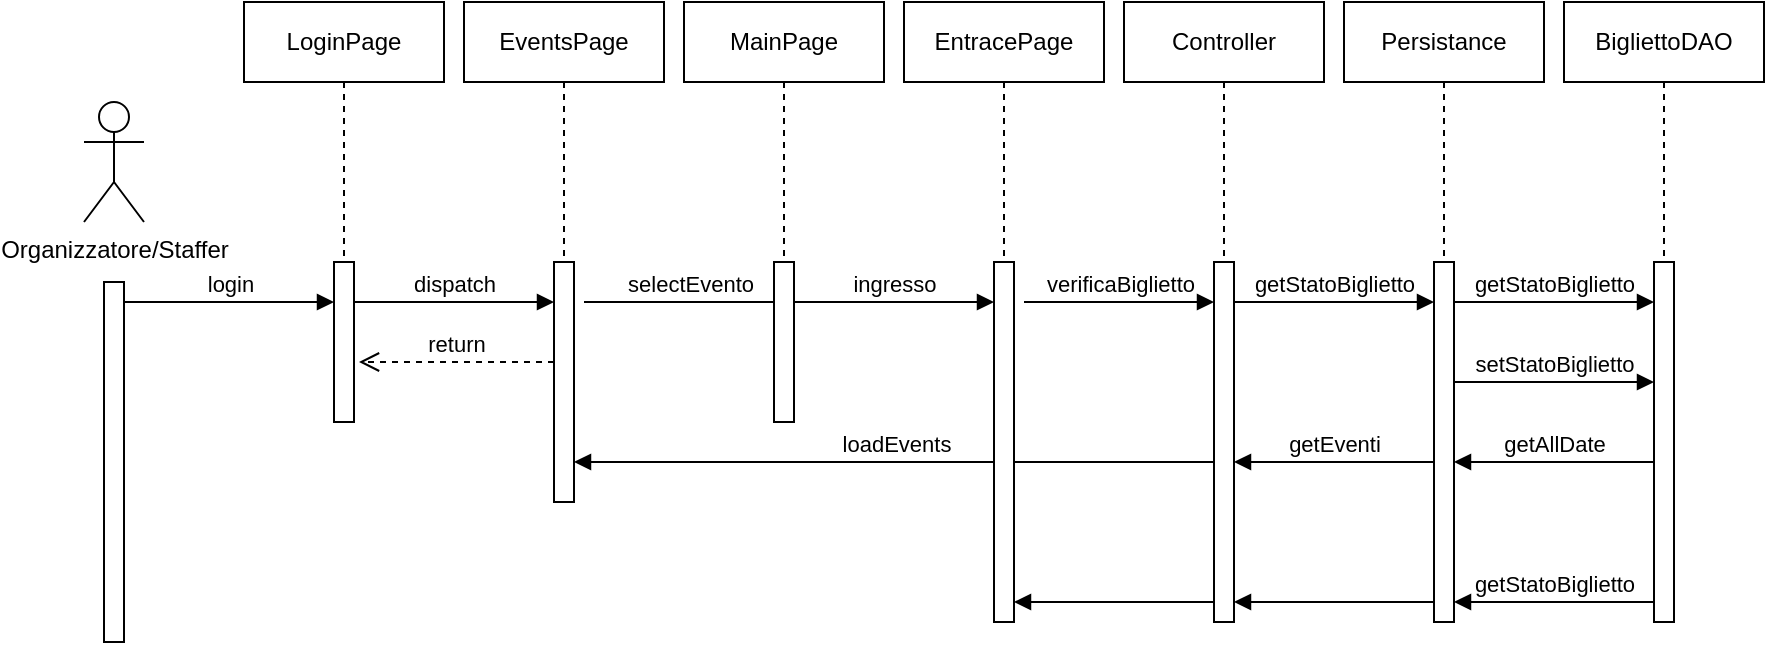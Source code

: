 <mxfile version="26.0.16">
  <diagram name="Page-1" id="k5IomObVRiSm-QvrrjtV">
    <mxGraphModel dx="1969" dy="984" grid="1" gridSize="10" guides="1" tooltips="1" connect="1" arrows="1" fold="1" page="1" pageScale="1" pageWidth="1169" pageHeight="827" math="0" shadow="0">
      <root>
        <mxCell id="0" />
        <mxCell id="1" parent="0" />
        <mxCell id="yOAL5EZe46vmhs-vISSW-1" value="Organizzatore/Staffer" style="shape=umlActor;verticalLabelPosition=bottom;verticalAlign=top;html=1;" parent="1" vertex="1">
          <mxGeometry x="160" y="90" width="30" height="60" as="geometry" />
        </mxCell>
        <mxCell id="yOAL5EZe46vmhs-vISSW-2" value="" style="html=1;points=[[0,0,0,0,5],[0,1,0,0,-5],[1,0,0,0,5],[1,1,0,0,-5]];perimeter=orthogonalPerimeter;outlineConnect=0;targetShapes=umlLifeline;portConstraint=eastwest;newEdgeStyle={&quot;curved&quot;:0,&quot;rounded&quot;:0};" parent="1" vertex="1">
          <mxGeometry x="170" y="180" width="10" height="180" as="geometry" />
        </mxCell>
        <mxCell id="yOAL5EZe46vmhs-vISSW-3" value="login" style="html=1;verticalAlign=bottom;endArrow=block;edgeStyle=elbowEdgeStyle;elbow=vertical;curved=0;rounded=0;" parent="1" edge="1">
          <mxGeometry x="-0.003" relative="1" as="geometry">
            <mxPoint x="180" y="190" as="sourcePoint" />
            <Array as="points">
              <mxPoint x="265" y="190" />
            </Array>
            <mxPoint x="285" y="190" as="targetPoint" />
            <mxPoint as="offset" />
          </mxGeometry>
        </mxCell>
        <mxCell id="yOAL5EZe46vmhs-vISSW-4" value="" style="group" parent="1" vertex="1" connectable="0">
          <mxGeometry x="240" y="40" width="100" height="210" as="geometry" />
        </mxCell>
        <mxCell id="yOAL5EZe46vmhs-vISSW-5" value="LoginPage" style="shape=umlLifeline;perimeter=lifelinePerimeter;whiteSpace=wrap;html=1;container=0;dropTarget=0;collapsible=0;recursiveResize=0;outlineConnect=0;portConstraint=eastwest;newEdgeStyle={&quot;edgeStyle&quot;:&quot;elbowEdgeStyle&quot;,&quot;elbow&quot;:&quot;vertical&quot;,&quot;curved&quot;:0,&quot;rounded&quot;:0};" parent="yOAL5EZe46vmhs-vISSW-4" vertex="1">
          <mxGeometry width="100" height="210" as="geometry" />
        </mxCell>
        <mxCell id="yOAL5EZe46vmhs-vISSW-6" value="" style="html=1;points=[[0,0,0,0,5],[0,1,0,0,-5],[1,0,0,0,5],[1,1,0,0,-5]];perimeter=orthogonalPerimeter;outlineConnect=0;targetShapes=umlLifeline;portConstraint=eastwest;newEdgeStyle={&quot;curved&quot;:0,&quot;rounded&quot;:0};" parent="yOAL5EZe46vmhs-vISSW-4" vertex="1">
          <mxGeometry x="45" y="130" width="10" height="80" as="geometry" />
        </mxCell>
        <mxCell id="yOAL5EZe46vmhs-vISSW-7" value="dispatch" style="html=1;verticalAlign=bottom;endArrow=block;edgeStyle=elbowEdgeStyle;elbow=vertical;curved=0;rounded=0;" parent="1" source="yOAL5EZe46vmhs-vISSW-6" target="yOAL5EZe46vmhs-vISSW-10" edge="1">
          <mxGeometry relative="1" as="geometry">
            <mxPoint x="300" y="190" as="sourcePoint" />
            <Array as="points">
              <mxPoint x="350" y="190" />
            </Array>
            <mxPoint x="390" y="190" as="targetPoint" />
          </mxGeometry>
        </mxCell>
        <mxCell id="yOAL5EZe46vmhs-vISSW-8" value="" style="group" parent="1" vertex="1" connectable="0">
          <mxGeometry x="350" y="40" width="100" height="270" as="geometry" />
        </mxCell>
        <mxCell id="yOAL5EZe46vmhs-vISSW-9" value="EventsPage" style="shape=umlLifeline;perimeter=lifelinePerimeter;whiteSpace=wrap;html=1;container=0;dropTarget=0;collapsible=0;recursiveResize=0;outlineConnect=0;portConstraint=eastwest;newEdgeStyle={&quot;edgeStyle&quot;:&quot;elbowEdgeStyle&quot;,&quot;elbow&quot;:&quot;vertical&quot;,&quot;curved&quot;:0,&quot;rounded&quot;:0};" parent="yOAL5EZe46vmhs-vISSW-8" vertex="1">
          <mxGeometry width="100" height="210" as="geometry" />
        </mxCell>
        <mxCell id="yOAL5EZe46vmhs-vISSW-10" value="" style="html=1;points=[[0,0,0,0,5],[0,1,0,0,-5],[1,0,0,0,5],[1,1,0,0,-5]];perimeter=orthogonalPerimeter;outlineConnect=0;targetShapes=umlLifeline;portConstraint=eastwest;newEdgeStyle={&quot;curved&quot;:0,&quot;rounded&quot;:0};" parent="yOAL5EZe46vmhs-vISSW-8" vertex="1">
          <mxGeometry x="45" y="130" width="10" height="120" as="geometry" />
        </mxCell>
        <mxCell id="yOAL5EZe46vmhs-vISSW-11" value="selectEvento" style="html=1;verticalAlign=bottom;endArrow=block;edgeStyle=elbowEdgeStyle;elbow=vertical;curved=0;rounded=0;" parent="1" edge="1">
          <mxGeometry x="-0.003" relative="1" as="geometry">
            <mxPoint x="410" y="190" as="sourcePoint" />
            <Array as="points">
              <mxPoint x="495" y="190" />
            </Array>
            <mxPoint x="515" y="190" as="targetPoint" />
            <mxPoint as="offset" />
          </mxGeometry>
        </mxCell>
        <mxCell id="yOAL5EZe46vmhs-vISSW-12" value="" style="group" parent="1" vertex="1" connectable="0">
          <mxGeometry x="460" y="40" width="100" height="210" as="geometry" />
        </mxCell>
        <mxCell id="yOAL5EZe46vmhs-vISSW-13" value="MainPage" style="shape=umlLifeline;perimeter=lifelinePerimeter;whiteSpace=wrap;html=1;container=0;dropTarget=0;collapsible=0;recursiveResize=0;outlineConnect=0;portConstraint=eastwest;newEdgeStyle={&quot;edgeStyle&quot;:&quot;elbowEdgeStyle&quot;,&quot;elbow&quot;:&quot;vertical&quot;,&quot;curved&quot;:0,&quot;rounded&quot;:0};" parent="yOAL5EZe46vmhs-vISSW-12" vertex="1">
          <mxGeometry width="100" height="210" as="geometry" />
        </mxCell>
        <mxCell id="yOAL5EZe46vmhs-vISSW-14" value="" style="html=1;points=[[0,0,0,0,5],[0,1,0,0,-5],[1,0,0,0,5],[1,1,0,0,-5]];perimeter=orthogonalPerimeter;outlineConnect=0;targetShapes=umlLifeline;portConstraint=eastwest;newEdgeStyle={&quot;curved&quot;:0,&quot;rounded&quot;:0};" parent="yOAL5EZe46vmhs-vISSW-12" vertex="1">
          <mxGeometry x="45" y="130" width="10" height="80" as="geometry" />
        </mxCell>
        <mxCell id="yOAL5EZe46vmhs-vISSW-15" value="return" style="html=1;verticalAlign=bottom;endArrow=open;dashed=1;endSize=8;curved=0;rounded=0;entryX=1.5;entryY=0.625;entryDx=0;entryDy=0;entryPerimeter=0;" parent="yOAL5EZe46vmhs-vISSW-12" source="yOAL5EZe46vmhs-vISSW-10" edge="1">
          <mxGeometry relative="1" as="geometry">
            <mxPoint x="262.5" y="180" as="sourcePoint" />
            <mxPoint x="-162.5" y="180" as="targetPoint" />
          </mxGeometry>
        </mxCell>
        <mxCell id="yOAL5EZe46vmhs-vISSW-16" value="ingresso" style="html=1;verticalAlign=bottom;endArrow=block;edgeStyle=elbowEdgeStyle;elbow=horizontal;curved=0;rounded=0;" parent="1" source="yOAL5EZe46vmhs-vISSW-14" target="yOAL5EZe46vmhs-vISSW-41" edge="1">
          <mxGeometry relative="1" as="geometry">
            <mxPoint x="520" y="190" as="sourcePoint" />
            <Array as="points">
              <mxPoint x="570" y="190" />
            </Array>
            <mxPoint x="610" y="200" as="targetPoint" />
            <mxPoint as="offset" />
          </mxGeometry>
        </mxCell>
        <mxCell id="yOAL5EZe46vmhs-vISSW-17" value="" style="group" parent="1" vertex="1" connectable="0">
          <mxGeometry x="680" y="40" width="100" height="310" as="geometry" />
        </mxCell>
        <mxCell id="yOAL5EZe46vmhs-vISSW-18" value="Controller" style="shape=umlLifeline;perimeter=lifelinePerimeter;whiteSpace=wrap;html=1;container=0;dropTarget=0;collapsible=0;recursiveResize=0;outlineConnect=0;portConstraint=eastwest;newEdgeStyle={&quot;edgeStyle&quot;:&quot;elbowEdgeStyle&quot;,&quot;elbow&quot;:&quot;vertical&quot;,&quot;curved&quot;:0,&quot;rounded&quot;:0};" parent="yOAL5EZe46vmhs-vISSW-17" vertex="1">
          <mxGeometry width="100" height="210" as="geometry" />
        </mxCell>
        <mxCell id="yOAL5EZe46vmhs-vISSW-19" value="" style="html=1;points=[[0,0,0,0,5],[0,1,0,0,-5],[1,0,0,0,5],[1,1,0,0,-5]];perimeter=orthogonalPerimeter;outlineConnect=0;targetShapes=umlLifeline;portConstraint=eastwest;newEdgeStyle={&quot;curved&quot;:0,&quot;rounded&quot;:0};" parent="yOAL5EZe46vmhs-vISSW-17" vertex="1">
          <mxGeometry x="45" y="130" width="10" height="180" as="geometry" />
        </mxCell>
        <mxCell id="yOAL5EZe46vmhs-vISSW-25" value="" style="group" parent="1" vertex="1" connectable="0">
          <mxGeometry x="790" y="40" width="100" height="310" as="geometry" />
        </mxCell>
        <mxCell id="yOAL5EZe46vmhs-vISSW-26" value="Persistance" style="shape=umlLifeline;perimeter=lifelinePerimeter;whiteSpace=wrap;html=1;container=0;dropTarget=0;collapsible=0;recursiveResize=0;outlineConnect=0;portConstraint=eastwest;newEdgeStyle={&quot;edgeStyle&quot;:&quot;elbowEdgeStyle&quot;,&quot;elbow&quot;:&quot;vertical&quot;,&quot;curved&quot;:0,&quot;rounded&quot;:0};" parent="yOAL5EZe46vmhs-vISSW-25" vertex="1">
          <mxGeometry width="100" height="210" as="geometry" />
        </mxCell>
        <mxCell id="yOAL5EZe46vmhs-vISSW-27" value="" style="html=1;points=[[0,0,0,0,5],[0,1,0,0,-5],[1,0,0,0,5],[1,1,0,0,-5]];perimeter=orthogonalPerimeter;outlineConnect=0;targetShapes=umlLifeline;portConstraint=eastwest;newEdgeStyle={&quot;curved&quot;:0,&quot;rounded&quot;:0};" parent="yOAL5EZe46vmhs-vISSW-25" vertex="1">
          <mxGeometry x="45" y="130" width="10" height="180" as="geometry" />
        </mxCell>
        <mxCell id="yOAL5EZe46vmhs-vISSW-28" value="getStatoBiglietto" style="html=1;verticalAlign=bottom;endArrow=block;edgeStyle=elbowEdgeStyle;elbow=vertical;curved=0;rounded=0;" parent="yOAL5EZe46vmhs-vISSW-25" edge="1">
          <mxGeometry relative="1" as="geometry">
            <mxPoint x="-55" y="150" as="sourcePoint" />
            <Array as="points">
              <mxPoint y="150" />
            </Array>
            <mxPoint x="45" y="150" as="targetPoint" />
          </mxGeometry>
        </mxCell>
        <mxCell id="yOAL5EZe46vmhs-vISSW-29" value="getStatoBiglietto" style="html=1;verticalAlign=bottom;endArrow=block;edgeStyle=elbowEdgeStyle;elbow=vertical;curved=0;rounded=0;" parent="yOAL5EZe46vmhs-vISSW-25" edge="1">
          <mxGeometry x="-0.003" relative="1" as="geometry">
            <mxPoint x="155" y="300" as="sourcePoint" />
            <Array as="points">
              <mxPoint x="110" y="300" />
            </Array>
            <mxPoint x="55" y="300" as="targetPoint" />
            <mxPoint as="offset" />
          </mxGeometry>
        </mxCell>
        <mxCell id="yOAL5EZe46vmhs-vISSW-30" value="getStatoBiglietto" style="html=1;verticalAlign=bottom;endArrow=block;edgeStyle=elbowEdgeStyle;elbow=vertical;curved=0;rounded=0;" parent="yOAL5EZe46vmhs-vISSW-25" edge="1">
          <mxGeometry relative="1" as="geometry">
            <mxPoint x="55" y="150" as="sourcePoint" />
            <Array as="points">
              <mxPoint x="110" y="150" />
            </Array>
            <mxPoint x="155" y="150" as="targetPoint" />
          </mxGeometry>
        </mxCell>
        <mxCell id="yOAL5EZe46vmhs-vISSW-31" value="" style="html=1;verticalAlign=bottom;endArrow=block;edgeStyle=elbowEdgeStyle;elbow=horizontal;curved=0;rounded=0;" parent="yOAL5EZe46vmhs-vISSW-25" target="yOAL5EZe46vmhs-vISSW-19" edge="1">
          <mxGeometry x="-0.008" relative="1" as="geometry">
            <mxPoint x="45" y="300" as="sourcePoint" />
            <Array as="points">
              <mxPoint x="-30" y="300" />
            </Array>
            <mxPoint x="-95" y="300" as="targetPoint" />
            <mxPoint as="offset" />
          </mxGeometry>
        </mxCell>
        <mxCell id="yOAL5EZe46vmhs-vISSW-32" value="" style="group" parent="1" vertex="1" connectable="0">
          <mxGeometry x="900" y="40" width="100" height="310" as="geometry" />
        </mxCell>
        <mxCell id="yOAL5EZe46vmhs-vISSW-33" value="BigliettoDAO" style="shape=umlLifeline;perimeter=lifelinePerimeter;whiteSpace=wrap;html=1;container=0;dropTarget=0;collapsible=0;recursiveResize=0;outlineConnect=0;portConstraint=eastwest;newEdgeStyle={&quot;edgeStyle&quot;:&quot;elbowEdgeStyle&quot;,&quot;elbow&quot;:&quot;vertical&quot;,&quot;curved&quot;:0,&quot;rounded&quot;:0};" parent="yOAL5EZe46vmhs-vISSW-32" vertex="1">
          <mxGeometry width="100" height="210" as="geometry" />
        </mxCell>
        <mxCell id="yOAL5EZe46vmhs-vISSW-34" value="" style="html=1;points=[[0,0,0,0,5],[0,1,0,0,-5],[1,0,0,0,5],[1,1,0,0,-5]];perimeter=orthogonalPerimeter;outlineConnect=0;targetShapes=umlLifeline;portConstraint=eastwest;newEdgeStyle={&quot;curved&quot;:0,&quot;rounded&quot;:0};" parent="yOAL5EZe46vmhs-vISSW-32" vertex="1">
          <mxGeometry x="45" y="130" width="10" height="180" as="geometry" />
        </mxCell>
        <mxCell id="yOAL5EZe46vmhs-vISSW-35" value="setStatoBiglietto" style="html=1;verticalAlign=bottom;endArrow=block;edgeStyle=elbowEdgeStyle;elbow=vertical;curved=0;rounded=0;" parent="yOAL5EZe46vmhs-vISSW-32" edge="1">
          <mxGeometry relative="1" as="geometry">
            <mxPoint x="-55" y="190" as="sourcePoint" />
            <Array as="points">
              <mxPoint y="190" />
            </Array>
            <mxPoint x="45" y="190" as="targetPoint" />
          </mxGeometry>
        </mxCell>
        <mxCell id="yOAL5EZe46vmhs-vISSW-36" value="loadEvents" style="html=1;verticalAlign=bottom;endArrow=block;edgeStyle=elbowEdgeStyle;elbow=vertical;curved=0;rounded=0;" parent="1" source="yOAL5EZe46vmhs-vISSW-19" target="yOAL5EZe46vmhs-vISSW-10" edge="1">
          <mxGeometry x="-0.003" relative="1" as="geometry">
            <mxPoint x="620" y="290" as="sourcePoint" />
            <Array as="points">
              <mxPoint x="510" y="270" />
            </Array>
            <mxPoint x="570" y="290" as="targetPoint" />
            <mxPoint as="offset" />
          </mxGeometry>
        </mxCell>
        <mxCell id="yOAL5EZe46vmhs-vISSW-37" value="getEventi" style="html=1;verticalAlign=bottom;endArrow=block;edgeStyle=elbowEdgeStyle;elbow=vertical;curved=0;rounded=0;" parent="1" source="yOAL5EZe46vmhs-vISSW-27" target="yOAL5EZe46vmhs-vISSW-19" edge="1">
          <mxGeometry relative="1" as="geometry">
            <mxPoint x="745" y="200" as="sourcePoint" />
            <Array as="points">
              <mxPoint x="790" y="270" />
            </Array>
            <mxPoint x="845" y="200" as="targetPoint" />
          </mxGeometry>
        </mxCell>
        <mxCell id="yOAL5EZe46vmhs-vISSW-38" value="getAllDate" style="html=1;verticalAlign=bottom;endArrow=block;edgeStyle=elbowEdgeStyle;elbow=vertical;curved=0;rounded=0;" parent="1" source="yOAL5EZe46vmhs-vISSW-34" target="yOAL5EZe46vmhs-vISSW-27" edge="1">
          <mxGeometry x="-0.003" relative="1" as="geometry">
            <mxPoint x="625" y="280" as="sourcePoint" />
            <Array as="points">
              <mxPoint x="900" y="270" />
            </Array>
            <mxPoint x="405" y="280" as="targetPoint" />
            <mxPoint as="offset" />
          </mxGeometry>
        </mxCell>
        <mxCell id="yOAL5EZe46vmhs-vISSW-39" value="" style="group" parent="1" vertex="1" connectable="0">
          <mxGeometry x="570" y="40" width="100" height="310" as="geometry" />
        </mxCell>
        <mxCell id="yOAL5EZe46vmhs-vISSW-40" value="EntracePage" style="shape=umlLifeline;perimeter=lifelinePerimeter;whiteSpace=wrap;html=1;container=0;dropTarget=0;collapsible=0;recursiveResize=0;outlineConnect=0;portConstraint=eastwest;newEdgeStyle={&quot;edgeStyle&quot;:&quot;elbowEdgeStyle&quot;,&quot;elbow&quot;:&quot;vertical&quot;,&quot;curved&quot;:0,&quot;rounded&quot;:0};" parent="yOAL5EZe46vmhs-vISSW-39" vertex="1">
          <mxGeometry width="100" height="210" as="geometry" />
        </mxCell>
        <mxCell id="yOAL5EZe46vmhs-vISSW-41" value="" style="html=1;points=[[0,0,0,0,5],[0,1,0,0,-5],[1,0,0,0,5],[1,1,0,0,-5]];perimeter=orthogonalPerimeter;outlineConnect=0;targetShapes=umlLifeline;portConstraint=eastwest;newEdgeStyle={&quot;curved&quot;:0,&quot;rounded&quot;:0};" parent="yOAL5EZe46vmhs-vISSW-39" vertex="1">
          <mxGeometry x="45" y="130" width="10" height="180" as="geometry" />
        </mxCell>
        <mxCell id="yOAL5EZe46vmhs-vISSW-42" value="verificaBiglietto" style="html=1;verticalAlign=bottom;endArrow=block;edgeStyle=elbowEdgeStyle;elbow=horizontal;curved=0;rounded=0;" parent="yOAL5EZe46vmhs-vISSW-39" target="yOAL5EZe46vmhs-vISSW-19" edge="1">
          <mxGeometry relative="1" as="geometry">
            <mxPoint x="60" y="150" as="sourcePoint" />
            <Array as="points">
              <mxPoint x="115" y="150" />
            </Array>
            <mxPoint x="160" y="150" as="targetPoint" />
            <mxPoint as="offset" />
          </mxGeometry>
        </mxCell>
        <mxCell id="yOAL5EZe46vmhs-vISSW-43" value="" style="html=1;verticalAlign=bottom;endArrow=block;edgeStyle=elbowEdgeStyle;elbow=horizontal;curved=0;rounded=0;" parent="1" source="yOAL5EZe46vmhs-vISSW-19" target="yOAL5EZe46vmhs-vISSW-41" edge="1">
          <mxGeometry x="-0.008" relative="1" as="geometry">
            <mxPoint x="825" y="340" as="sourcePoint" />
            <Array as="points">
              <mxPoint x="690" y="340" />
            </Array>
            <mxPoint x="615" y="340" as="targetPoint" />
            <mxPoint as="offset" />
          </mxGeometry>
        </mxCell>
      </root>
    </mxGraphModel>
  </diagram>
</mxfile>
